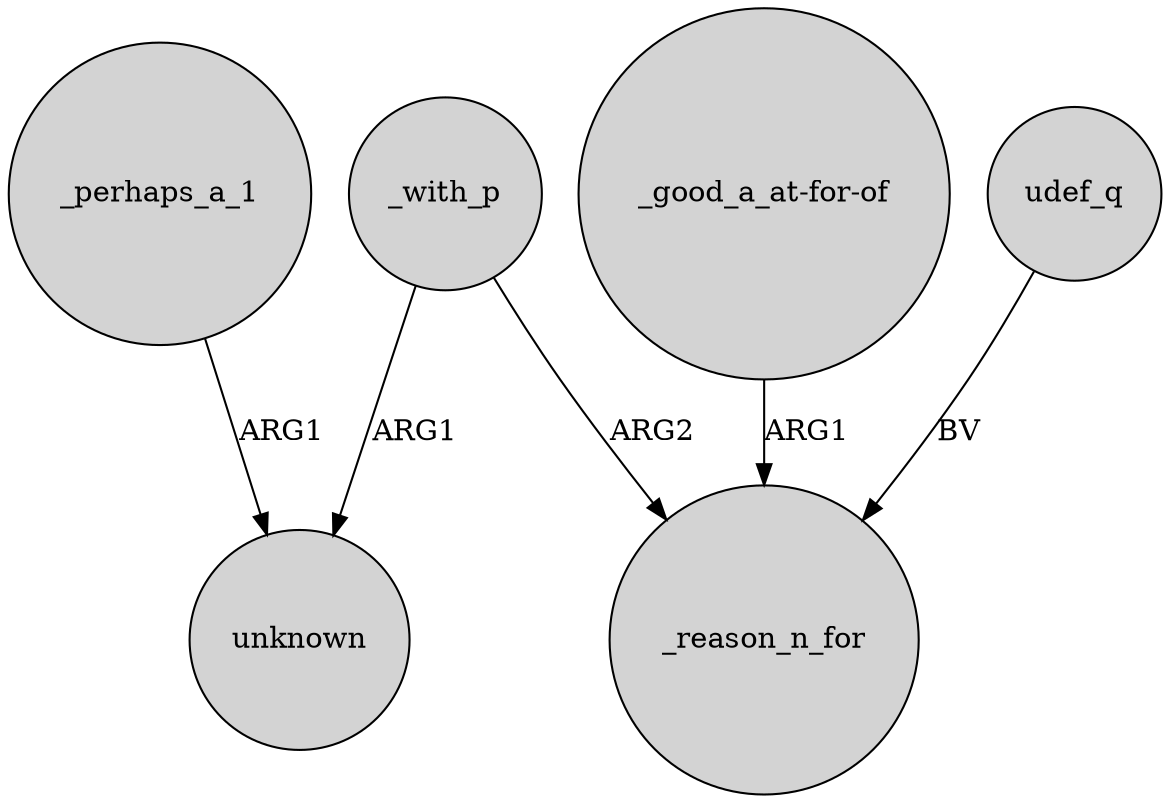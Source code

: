 digraph {
	node [shape=circle style=filled]
	_with_p -> unknown [label=ARG1]
	udef_q -> _reason_n_for [label=BV]
	_with_p -> _reason_n_for [label=ARG2]
	"_good_a_at-for-of" -> _reason_n_for [label=ARG1]
	_perhaps_a_1 -> unknown [label=ARG1]
}
